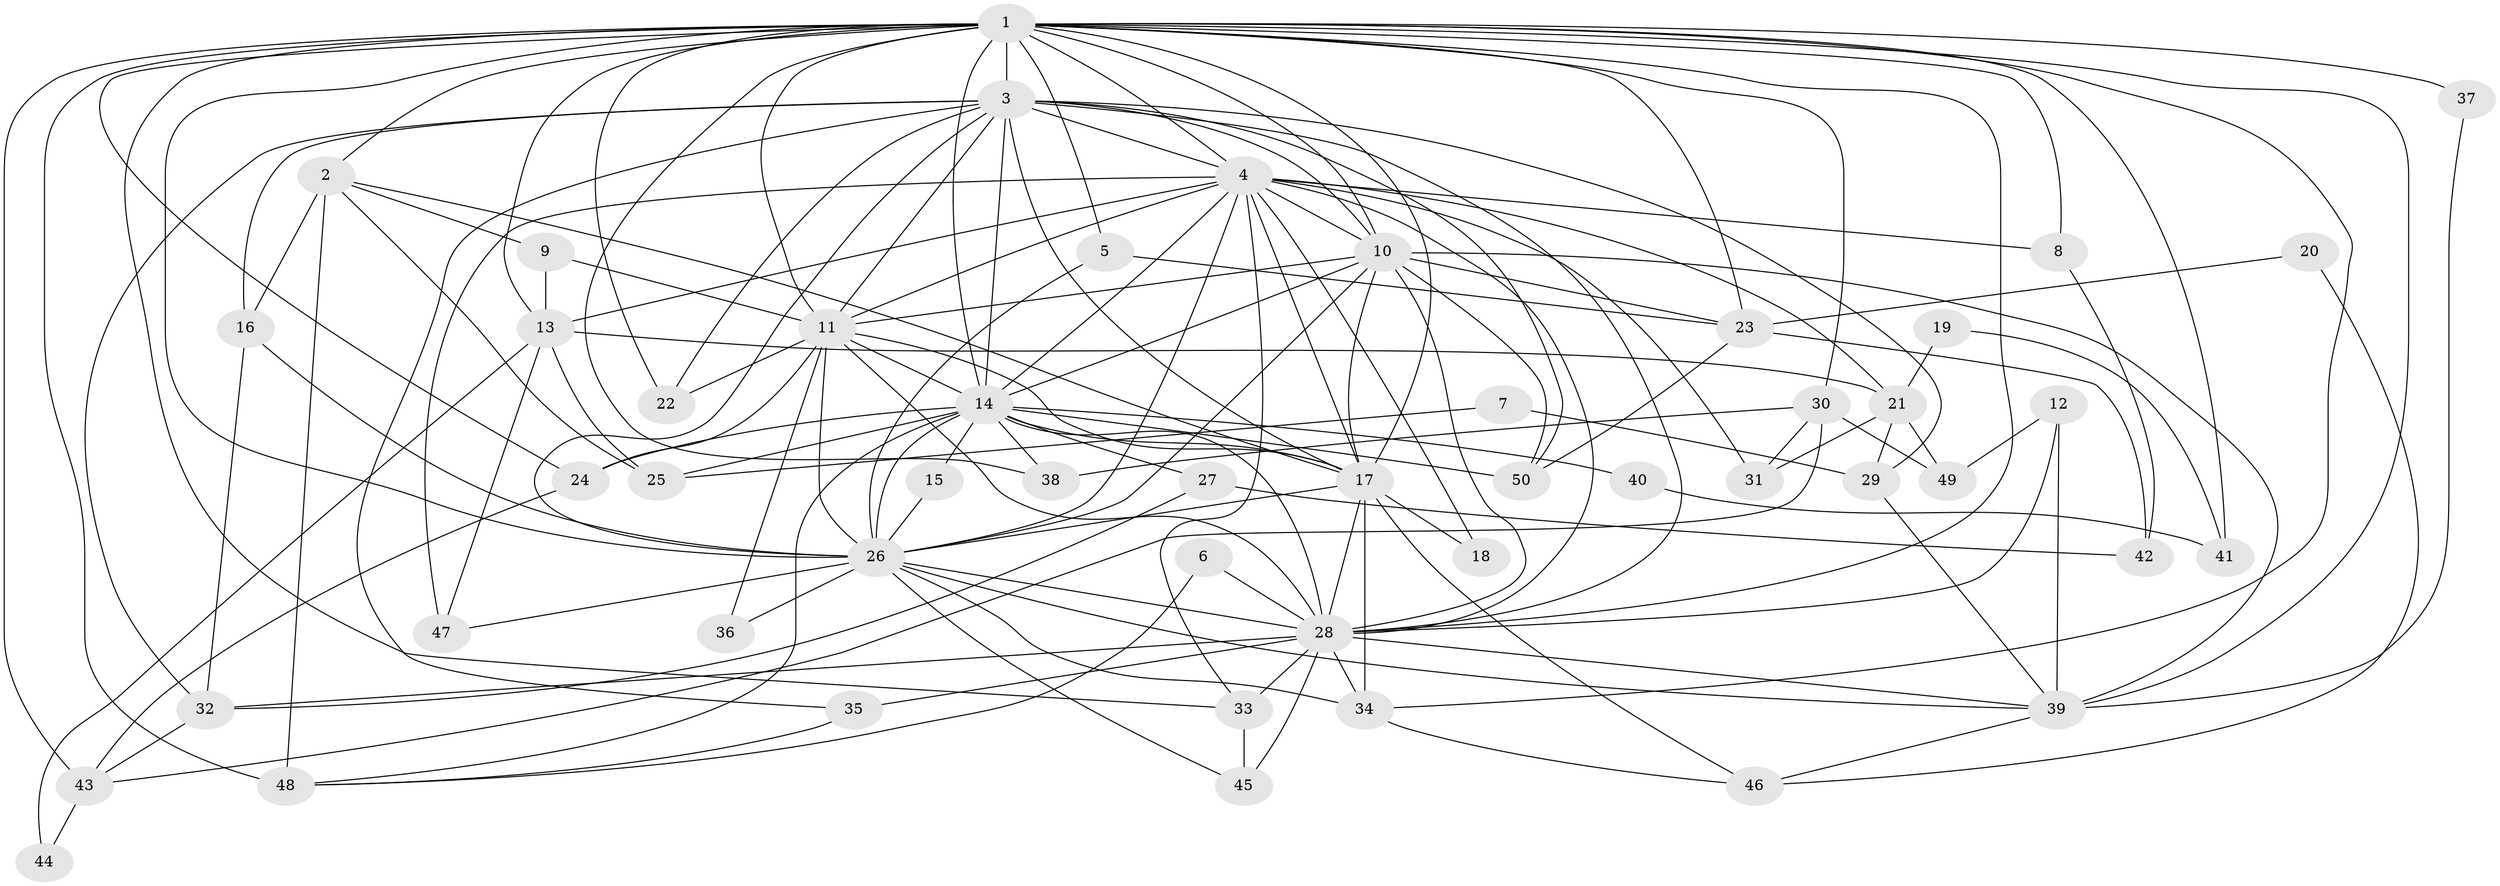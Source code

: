 // original degree distribution, {16: 0.020202020202020204, 26: 0.010101010101010102, 18: 0.010101010101010102, 22: 0.020202020202020204, 15: 0.020202020202020204, 19: 0.010101010101010102, 20: 0.010101010101010102, 7: 0.020202020202020204, 4: 0.09090909090909091, 3: 0.18181818181818182, 6: 0.030303030303030304, 5: 0.030303030303030304, 2: 0.5252525252525253, 8: 0.020202020202020204}
// Generated by graph-tools (version 1.1) at 2025/01/03/09/25 03:01:36]
// undirected, 50 vertices, 142 edges
graph export_dot {
graph [start="1"]
  node [color=gray90,style=filled];
  1;
  2;
  3;
  4;
  5;
  6;
  7;
  8;
  9;
  10;
  11;
  12;
  13;
  14;
  15;
  16;
  17;
  18;
  19;
  20;
  21;
  22;
  23;
  24;
  25;
  26;
  27;
  28;
  29;
  30;
  31;
  32;
  33;
  34;
  35;
  36;
  37;
  38;
  39;
  40;
  41;
  42;
  43;
  44;
  45;
  46;
  47;
  48;
  49;
  50;
  1 -- 2 [weight=1.0];
  1 -- 3 [weight=3.0];
  1 -- 4 [weight=2.0];
  1 -- 5 [weight=1.0];
  1 -- 8 [weight=1.0];
  1 -- 10 [weight=2.0];
  1 -- 11 [weight=3.0];
  1 -- 13 [weight=2.0];
  1 -- 14 [weight=2.0];
  1 -- 17 [weight=3.0];
  1 -- 22 [weight=1.0];
  1 -- 23 [weight=2.0];
  1 -- 24 [weight=1.0];
  1 -- 26 [weight=3.0];
  1 -- 28 [weight=2.0];
  1 -- 30 [weight=1.0];
  1 -- 33 [weight=1.0];
  1 -- 34 [weight=1.0];
  1 -- 37 [weight=2.0];
  1 -- 38 [weight=1.0];
  1 -- 39 [weight=1.0];
  1 -- 41 [weight=2.0];
  1 -- 43 [weight=2.0];
  1 -- 48 [weight=3.0];
  2 -- 9 [weight=1.0];
  2 -- 16 [weight=1.0];
  2 -- 17 [weight=1.0];
  2 -- 25 [weight=1.0];
  2 -- 48 [weight=1.0];
  3 -- 4 [weight=1.0];
  3 -- 10 [weight=1.0];
  3 -- 11 [weight=1.0];
  3 -- 14 [weight=1.0];
  3 -- 16 [weight=1.0];
  3 -- 17 [weight=1.0];
  3 -- 22 [weight=1.0];
  3 -- 26 [weight=1.0];
  3 -- 28 [weight=1.0];
  3 -- 29 [weight=1.0];
  3 -- 32 [weight=1.0];
  3 -- 35 [weight=1.0];
  3 -- 50 [weight=1.0];
  4 -- 8 [weight=1.0];
  4 -- 10 [weight=2.0];
  4 -- 11 [weight=1.0];
  4 -- 13 [weight=1.0];
  4 -- 14 [weight=1.0];
  4 -- 17 [weight=1.0];
  4 -- 18 [weight=1.0];
  4 -- 21 [weight=1.0];
  4 -- 26 [weight=1.0];
  4 -- 28 [weight=1.0];
  4 -- 31 [weight=1.0];
  4 -- 33 [weight=1.0];
  4 -- 47 [weight=1.0];
  5 -- 23 [weight=1.0];
  5 -- 26 [weight=1.0];
  6 -- 28 [weight=1.0];
  6 -- 48 [weight=1.0];
  7 -- 25 [weight=1.0];
  7 -- 29 [weight=1.0];
  8 -- 42 [weight=1.0];
  9 -- 11 [weight=1.0];
  9 -- 13 [weight=1.0];
  10 -- 11 [weight=1.0];
  10 -- 14 [weight=2.0];
  10 -- 17 [weight=1.0];
  10 -- 23 [weight=1.0];
  10 -- 26 [weight=2.0];
  10 -- 28 [weight=1.0];
  10 -- 39 [weight=1.0];
  10 -- 50 [weight=1.0];
  11 -- 14 [weight=2.0];
  11 -- 17 [weight=1.0];
  11 -- 22 [weight=1.0];
  11 -- 24 [weight=1.0];
  11 -- 26 [weight=2.0];
  11 -- 28 [weight=1.0];
  11 -- 36 [weight=1.0];
  12 -- 28 [weight=1.0];
  12 -- 39 [weight=1.0];
  12 -- 49 [weight=1.0];
  13 -- 21 [weight=1.0];
  13 -- 25 [weight=1.0];
  13 -- 44 [weight=1.0];
  13 -- 47 [weight=1.0];
  14 -- 15 [weight=1.0];
  14 -- 17 [weight=1.0];
  14 -- 24 [weight=1.0];
  14 -- 25 [weight=1.0];
  14 -- 26 [weight=3.0];
  14 -- 27 [weight=2.0];
  14 -- 28 [weight=1.0];
  14 -- 38 [weight=1.0];
  14 -- 40 [weight=1.0];
  14 -- 48 [weight=1.0];
  14 -- 50 [weight=1.0];
  15 -- 26 [weight=1.0];
  16 -- 26 [weight=1.0];
  16 -- 32 [weight=1.0];
  17 -- 18 [weight=1.0];
  17 -- 26 [weight=1.0];
  17 -- 28 [weight=2.0];
  17 -- 34 [weight=1.0];
  17 -- 46 [weight=1.0];
  19 -- 21 [weight=1.0];
  19 -- 41 [weight=1.0];
  20 -- 23 [weight=1.0];
  20 -- 46 [weight=1.0];
  21 -- 29 [weight=1.0];
  21 -- 31 [weight=1.0];
  21 -- 49 [weight=1.0];
  23 -- 42 [weight=1.0];
  23 -- 50 [weight=1.0];
  24 -- 43 [weight=1.0];
  26 -- 28 [weight=1.0];
  26 -- 34 [weight=1.0];
  26 -- 36 [weight=1.0];
  26 -- 39 [weight=1.0];
  26 -- 45 [weight=1.0];
  26 -- 47 [weight=1.0];
  27 -- 32 [weight=1.0];
  27 -- 42 [weight=1.0];
  28 -- 32 [weight=1.0];
  28 -- 33 [weight=1.0];
  28 -- 34 [weight=1.0];
  28 -- 35 [weight=1.0];
  28 -- 39 [weight=1.0];
  28 -- 45 [weight=1.0];
  29 -- 39 [weight=1.0];
  30 -- 31 [weight=1.0];
  30 -- 38 [weight=1.0];
  30 -- 43 [weight=1.0];
  30 -- 49 [weight=1.0];
  32 -- 43 [weight=1.0];
  33 -- 45 [weight=1.0];
  34 -- 46 [weight=1.0];
  35 -- 48 [weight=1.0];
  37 -- 39 [weight=1.0];
  39 -- 46 [weight=1.0];
  40 -- 41 [weight=1.0];
  43 -- 44 [weight=1.0];
}
